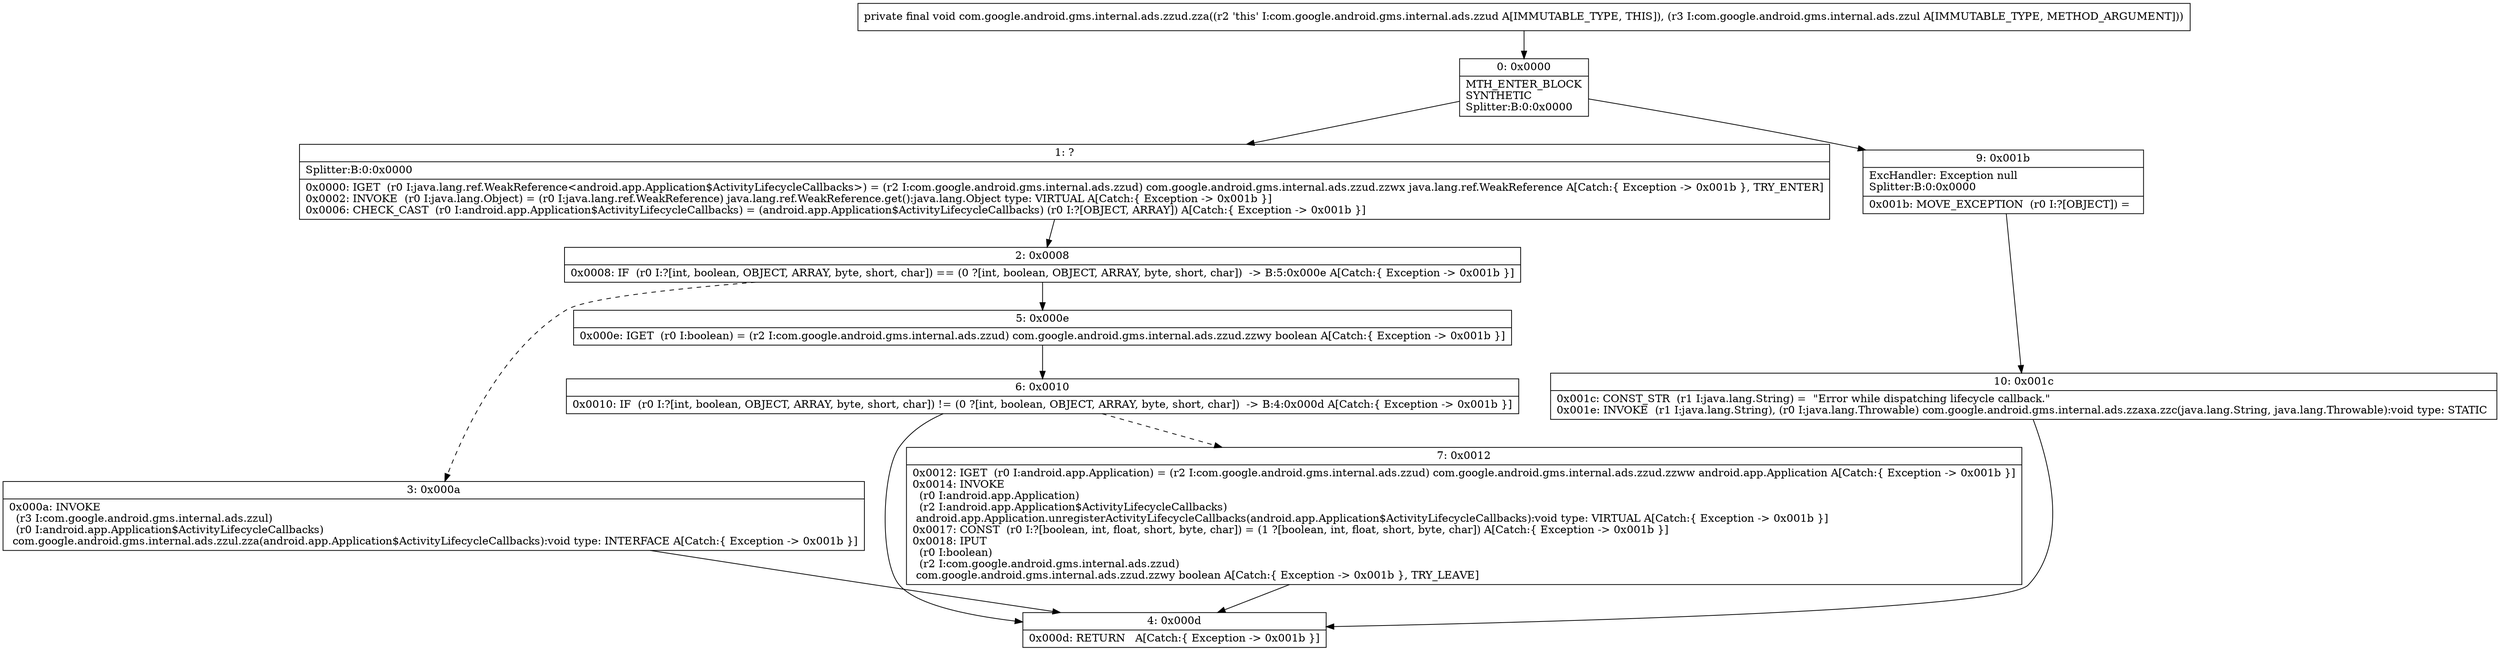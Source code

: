 digraph "CFG forcom.google.android.gms.internal.ads.zzud.zza(Lcom\/google\/android\/gms\/internal\/ads\/zzul;)V" {
Node_0 [shape=record,label="{0\:\ 0x0000|MTH_ENTER_BLOCK\lSYNTHETIC\lSplitter:B:0:0x0000\l}"];
Node_1 [shape=record,label="{1\:\ ?|Splitter:B:0:0x0000\l|0x0000: IGET  (r0 I:java.lang.ref.WeakReference\<android.app.Application$ActivityLifecycleCallbacks\>) = (r2 I:com.google.android.gms.internal.ads.zzud) com.google.android.gms.internal.ads.zzud.zzwx java.lang.ref.WeakReference A[Catch:\{ Exception \-\> 0x001b \}, TRY_ENTER]\l0x0002: INVOKE  (r0 I:java.lang.Object) = (r0 I:java.lang.ref.WeakReference) java.lang.ref.WeakReference.get():java.lang.Object type: VIRTUAL A[Catch:\{ Exception \-\> 0x001b \}]\l0x0006: CHECK_CAST  (r0 I:android.app.Application$ActivityLifecycleCallbacks) = (android.app.Application$ActivityLifecycleCallbacks) (r0 I:?[OBJECT, ARRAY]) A[Catch:\{ Exception \-\> 0x001b \}]\l}"];
Node_2 [shape=record,label="{2\:\ 0x0008|0x0008: IF  (r0 I:?[int, boolean, OBJECT, ARRAY, byte, short, char]) == (0 ?[int, boolean, OBJECT, ARRAY, byte, short, char])  \-\> B:5:0x000e A[Catch:\{ Exception \-\> 0x001b \}]\l}"];
Node_3 [shape=record,label="{3\:\ 0x000a|0x000a: INVOKE  \l  (r3 I:com.google.android.gms.internal.ads.zzul)\l  (r0 I:android.app.Application$ActivityLifecycleCallbacks)\l com.google.android.gms.internal.ads.zzul.zza(android.app.Application$ActivityLifecycleCallbacks):void type: INTERFACE A[Catch:\{ Exception \-\> 0x001b \}]\l}"];
Node_4 [shape=record,label="{4\:\ 0x000d|0x000d: RETURN   A[Catch:\{ Exception \-\> 0x001b \}]\l}"];
Node_5 [shape=record,label="{5\:\ 0x000e|0x000e: IGET  (r0 I:boolean) = (r2 I:com.google.android.gms.internal.ads.zzud) com.google.android.gms.internal.ads.zzud.zzwy boolean A[Catch:\{ Exception \-\> 0x001b \}]\l}"];
Node_6 [shape=record,label="{6\:\ 0x0010|0x0010: IF  (r0 I:?[int, boolean, OBJECT, ARRAY, byte, short, char]) != (0 ?[int, boolean, OBJECT, ARRAY, byte, short, char])  \-\> B:4:0x000d A[Catch:\{ Exception \-\> 0x001b \}]\l}"];
Node_7 [shape=record,label="{7\:\ 0x0012|0x0012: IGET  (r0 I:android.app.Application) = (r2 I:com.google.android.gms.internal.ads.zzud) com.google.android.gms.internal.ads.zzud.zzww android.app.Application A[Catch:\{ Exception \-\> 0x001b \}]\l0x0014: INVOKE  \l  (r0 I:android.app.Application)\l  (r2 I:android.app.Application$ActivityLifecycleCallbacks)\l android.app.Application.unregisterActivityLifecycleCallbacks(android.app.Application$ActivityLifecycleCallbacks):void type: VIRTUAL A[Catch:\{ Exception \-\> 0x001b \}]\l0x0017: CONST  (r0 I:?[boolean, int, float, short, byte, char]) = (1 ?[boolean, int, float, short, byte, char]) A[Catch:\{ Exception \-\> 0x001b \}]\l0x0018: IPUT  \l  (r0 I:boolean)\l  (r2 I:com.google.android.gms.internal.ads.zzud)\l com.google.android.gms.internal.ads.zzud.zzwy boolean A[Catch:\{ Exception \-\> 0x001b \}, TRY_LEAVE]\l}"];
Node_9 [shape=record,label="{9\:\ 0x001b|ExcHandler: Exception null\lSplitter:B:0:0x0000\l|0x001b: MOVE_EXCEPTION  (r0 I:?[OBJECT]) =  \l}"];
Node_10 [shape=record,label="{10\:\ 0x001c|0x001c: CONST_STR  (r1 I:java.lang.String) =  \"Error while dispatching lifecycle callback.\" \l0x001e: INVOKE  (r1 I:java.lang.String), (r0 I:java.lang.Throwable) com.google.android.gms.internal.ads.zzaxa.zzc(java.lang.String, java.lang.Throwable):void type: STATIC \l}"];
MethodNode[shape=record,label="{private final void com.google.android.gms.internal.ads.zzud.zza((r2 'this' I:com.google.android.gms.internal.ads.zzud A[IMMUTABLE_TYPE, THIS]), (r3 I:com.google.android.gms.internal.ads.zzul A[IMMUTABLE_TYPE, METHOD_ARGUMENT])) }"];
MethodNode -> Node_0;
Node_0 -> Node_1;
Node_0 -> Node_9;
Node_1 -> Node_2;
Node_2 -> Node_3[style=dashed];
Node_2 -> Node_5;
Node_3 -> Node_4;
Node_5 -> Node_6;
Node_6 -> Node_4;
Node_6 -> Node_7[style=dashed];
Node_7 -> Node_4;
Node_9 -> Node_10;
Node_10 -> Node_4;
}

